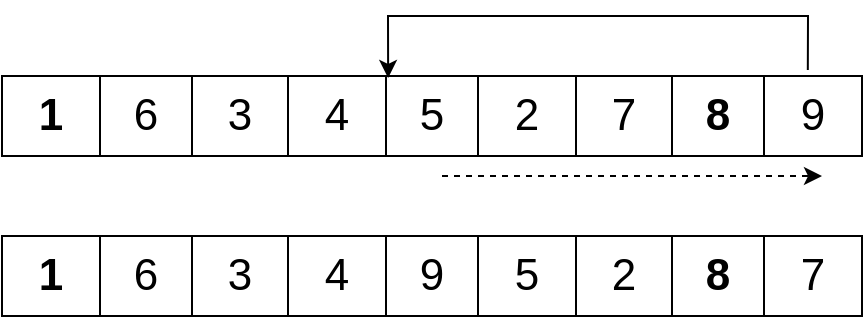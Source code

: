 <mxfile version="21.2.8" type="device">
  <diagram name="Страница 1" id="h9KY3-X_dU8ZTj3LkEQP">
    <mxGraphModel dx="591" dy="418" grid="1" gridSize="10" guides="1" tooltips="1" connect="1" arrows="1" fold="1" page="1" pageScale="1" pageWidth="827" pageHeight="1169" math="0" shadow="0">
      <root>
        <mxCell id="0" />
        <mxCell id="1" parent="0" />
        <mxCell id="TrCwPEuN4RtbwWNRDyOu-3" value="" style="shape=table;startSize=0;container=1;collapsible=0;childLayout=tableLayout;" parent="1" vertex="1">
          <mxGeometry x="260" y="230" width="430" height="40" as="geometry" />
        </mxCell>
        <mxCell id="TrCwPEuN4RtbwWNRDyOu-4" value="" style="shape=tableRow;horizontal=0;startSize=0;swimlaneHead=0;swimlaneBody=0;strokeColor=inherit;top=0;left=0;bottom=0;right=0;collapsible=0;dropTarget=0;fillColor=none;points=[[0,0.5],[1,0.5]];portConstraint=eastwest;" parent="TrCwPEuN4RtbwWNRDyOu-3" vertex="1">
          <mxGeometry width="430" height="40" as="geometry" />
        </mxCell>
        <mxCell id="TrCwPEuN4RtbwWNRDyOu-5" value="&lt;b&gt;1&lt;/b&gt;" style="shape=partialRectangle;html=1;whiteSpace=wrap;connectable=0;strokeColor=inherit;overflow=hidden;fillColor=none;top=0;left=0;bottom=0;right=0;pointerEvents=1;fontSize=22;" parent="TrCwPEuN4RtbwWNRDyOu-4" vertex="1">
          <mxGeometry width="49" height="40" as="geometry">
            <mxRectangle width="49" height="40" as="alternateBounds" />
          </mxGeometry>
        </mxCell>
        <mxCell id="TrCwPEuN4RtbwWNRDyOu-6" value="6" style="shape=partialRectangle;html=1;whiteSpace=wrap;connectable=0;strokeColor=inherit;overflow=hidden;fillColor=none;top=0;left=0;bottom=0;right=0;pointerEvents=1;fontSize=22;" parent="TrCwPEuN4RtbwWNRDyOu-4" vertex="1">
          <mxGeometry x="49" width="46" height="40" as="geometry">
            <mxRectangle width="46" height="40" as="alternateBounds" />
          </mxGeometry>
        </mxCell>
        <mxCell id="TrCwPEuN4RtbwWNRDyOu-7" value="3" style="shape=partialRectangle;html=1;whiteSpace=wrap;connectable=0;strokeColor=inherit;overflow=hidden;fillColor=none;top=0;left=0;bottom=0;right=0;pointerEvents=1;fontSize=22;" parent="TrCwPEuN4RtbwWNRDyOu-4" vertex="1">
          <mxGeometry x="95" width="48" height="40" as="geometry">
            <mxRectangle width="48" height="40" as="alternateBounds" />
          </mxGeometry>
        </mxCell>
        <mxCell id="TrCwPEuN4RtbwWNRDyOu-8" value="4" style="shape=partialRectangle;html=1;whiteSpace=wrap;connectable=0;strokeColor=inherit;overflow=hidden;fillColor=none;top=0;left=0;bottom=0;right=0;pointerEvents=1;fontSize=22;" parent="TrCwPEuN4RtbwWNRDyOu-4" vertex="1">
          <mxGeometry x="143" width="49" height="40" as="geometry">
            <mxRectangle width="49" height="40" as="alternateBounds" />
          </mxGeometry>
        </mxCell>
        <mxCell id="TrCwPEuN4RtbwWNRDyOu-9" value="5" style="shape=partialRectangle;html=1;whiteSpace=wrap;connectable=0;strokeColor=inherit;overflow=hidden;fillColor=none;top=0;left=0;bottom=0;right=0;pointerEvents=1;fontSize=22;" parent="TrCwPEuN4RtbwWNRDyOu-4" vertex="1">
          <mxGeometry x="192" width="46" height="40" as="geometry">
            <mxRectangle width="46" height="40" as="alternateBounds" />
          </mxGeometry>
        </mxCell>
        <mxCell id="TrCwPEuN4RtbwWNRDyOu-10" value="2" style="shape=partialRectangle;html=1;whiteSpace=wrap;connectable=0;strokeColor=inherit;overflow=hidden;fillColor=none;top=0;left=0;bottom=0;right=0;pointerEvents=1;fontSize=22;" parent="TrCwPEuN4RtbwWNRDyOu-4" vertex="1">
          <mxGeometry x="238" width="49" height="40" as="geometry">
            <mxRectangle width="49" height="40" as="alternateBounds" />
          </mxGeometry>
        </mxCell>
        <mxCell id="TrCwPEuN4RtbwWNRDyOu-11" value="7" style="shape=partialRectangle;html=1;whiteSpace=wrap;connectable=0;strokeColor=inherit;overflow=hidden;fillColor=none;top=0;left=0;bottom=0;right=0;pointerEvents=1;fontSize=22;" parent="TrCwPEuN4RtbwWNRDyOu-4" vertex="1">
          <mxGeometry x="287" width="48" height="40" as="geometry">
            <mxRectangle width="48" height="40" as="alternateBounds" />
          </mxGeometry>
        </mxCell>
        <mxCell id="TrCwPEuN4RtbwWNRDyOu-12" value="&lt;b&gt;8&lt;/b&gt;" style="shape=partialRectangle;html=1;whiteSpace=wrap;connectable=0;strokeColor=inherit;overflow=hidden;fillColor=none;top=0;left=0;bottom=0;right=0;pointerEvents=1;fontSize=22;" parent="TrCwPEuN4RtbwWNRDyOu-4" vertex="1">
          <mxGeometry x="335" width="46" height="40" as="geometry">
            <mxRectangle width="46" height="40" as="alternateBounds" />
          </mxGeometry>
        </mxCell>
        <mxCell id="TrCwPEuN4RtbwWNRDyOu-13" value="9" style="shape=partialRectangle;html=1;whiteSpace=wrap;connectable=0;strokeColor=inherit;overflow=hidden;fillColor=none;top=0;left=0;bottom=0;right=0;pointerEvents=1;fontSize=22;" parent="TrCwPEuN4RtbwWNRDyOu-4" vertex="1">
          <mxGeometry x="381" width="49" height="40" as="geometry">
            <mxRectangle width="49" height="40" as="alternateBounds" />
          </mxGeometry>
        </mxCell>
        <mxCell id="TrCwPEuN4RtbwWNRDyOu-27" value="" style="endArrow=classic;html=1;rounded=0;exitX=0.937;exitY=-0.075;exitDx=0;exitDy=0;exitPerimeter=0;entryX=0.449;entryY=0.025;entryDx=0;entryDy=0;entryPerimeter=0;" parent="TrCwPEuN4RtbwWNRDyOu-3" source="TrCwPEuN4RtbwWNRDyOu-4" target="TrCwPEuN4RtbwWNRDyOu-4" edge="1">
          <mxGeometry width="50" height="50" relative="1" as="geometry">
            <mxPoint x="260" y="-60" as="sourcePoint" />
            <mxPoint x="260" y="-50" as="targetPoint" />
            <Array as="points">
              <mxPoint x="403" y="-30" />
              <mxPoint x="193" y="-30" />
            </Array>
          </mxGeometry>
        </mxCell>
        <mxCell id="TrCwPEuN4RtbwWNRDyOu-14" value="" style="shape=table;startSize=0;container=1;collapsible=0;childLayout=tableLayout;" parent="1" vertex="1">
          <mxGeometry x="260" y="310" width="430" height="40" as="geometry" />
        </mxCell>
        <mxCell id="TrCwPEuN4RtbwWNRDyOu-15" value="" style="shape=tableRow;horizontal=0;startSize=0;swimlaneHead=0;swimlaneBody=0;strokeColor=inherit;top=0;left=0;bottom=0;right=0;collapsible=0;dropTarget=0;fillColor=none;points=[[0,0.5],[1,0.5]];portConstraint=eastwest;" parent="TrCwPEuN4RtbwWNRDyOu-14" vertex="1">
          <mxGeometry width="430" height="40" as="geometry" />
        </mxCell>
        <mxCell id="TrCwPEuN4RtbwWNRDyOu-16" value="&lt;b&gt;1&lt;/b&gt;" style="shape=partialRectangle;html=1;whiteSpace=wrap;connectable=0;strokeColor=inherit;overflow=hidden;fillColor=none;top=0;left=0;bottom=0;right=0;pointerEvents=1;fontSize=22;" parent="TrCwPEuN4RtbwWNRDyOu-15" vertex="1">
          <mxGeometry width="49" height="40" as="geometry">
            <mxRectangle width="49" height="40" as="alternateBounds" />
          </mxGeometry>
        </mxCell>
        <mxCell id="TrCwPEuN4RtbwWNRDyOu-17" value="6" style="shape=partialRectangle;html=1;whiteSpace=wrap;connectable=0;strokeColor=inherit;overflow=hidden;fillColor=none;top=0;left=0;bottom=0;right=0;pointerEvents=1;fontSize=22;" parent="TrCwPEuN4RtbwWNRDyOu-15" vertex="1">
          <mxGeometry x="49" width="46" height="40" as="geometry">
            <mxRectangle width="46" height="40" as="alternateBounds" />
          </mxGeometry>
        </mxCell>
        <mxCell id="TrCwPEuN4RtbwWNRDyOu-18" value="3" style="shape=partialRectangle;html=1;whiteSpace=wrap;connectable=0;strokeColor=inherit;overflow=hidden;fillColor=none;top=0;left=0;bottom=0;right=0;pointerEvents=1;fontSize=22;" parent="TrCwPEuN4RtbwWNRDyOu-15" vertex="1">
          <mxGeometry x="95" width="48" height="40" as="geometry">
            <mxRectangle width="48" height="40" as="alternateBounds" />
          </mxGeometry>
        </mxCell>
        <mxCell id="TrCwPEuN4RtbwWNRDyOu-19" value="4" style="shape=partialRectangle;html=1;whiteSpace=wrap;connectable=0;strokeColor=inherit;overflow=hidden;fillColor=none;top=0;left=0;bottom=0;right=0;pointerEvents=1;fontSize=22;" parent="TrCwPEuN4RtbwWNRDyOu-15" vertex="1">
          <mxGeometry x="143" width="49" height="40" as="geometry">
            <mxRectangle width="49" height="40" as="alternateBounds" />
          </mxGeometry>
        </mxCell>
        <mxCell id="TrCwPEuN4RtbwWNRDyOu-20" value="9" style="shape=partialRectangle;html=1;whiteSpace=wrap;connectable=0;strokeColor=inherit;overflow=hidden;fillColor=none;top=0;left=0;bottom=0;right=0;pointerEvents=1;fontSize=22;" parent="TrCwPEuN4RtbwWNRDyOu-15" vertex="1">
          <mxGeometry x="192" width="46" height="40" as="geometry">
            <mxRectangle width="46" height="40" as="alternateBounds" />
          </mxGeometry>
        </mxCell>
        <mxCell id="TrCwPEuN4RtbwWNRDyOu-21" value="5" style="shape=partialRectangle;html=1;whiteSpace=wrap;connectable=0;strokeColor=inherit;overflow=hidden;fillColor=none;top=0;left=0;bottom=0;right=0;pointerEvents=1;fontSize=22;" parent="TrCwPEuN4RtbwWNRDyOu-15" vertex="1">
          <mxGeometry x="238" width="49" height="40" as="geometry">
            <mxRectangle width="49" height="40" as="alternateBounds" />
          </mxGeometry>
        </mxCell>
        <mxCell id="TrCwPEuN4RtbwWNRDyOu-22" value="2" style="shape=partialRectangle;html=1;whiteSpace=wrap;connectable=0;strokeColor=inherit;overflow=hidden;fillColor=none;top=0;left=0;bottom=0;right=0;pointerEvents=1;fontSize=22;" parent="TrCwPEuN4RtbwWNRDyOu-15" vertex="1">
          <mxGeometry x="287" width="48" height="40" as="geometry">
            <mxRectangle width="48" height="40" as="alternateBounds" />
          </mxGeometry>
        </mxCell>
        <mxCell id="TrCwPEuN4RtbwWNRDyOu-23" value="&lt;b&gt;8&lt;/b&gt;" style="shape=partialRectangle;html=1;whiteSpace=wrap;connectable=0;strokeColor=inherit;overflow=hidden;fillColor=none;top=0;left=0;bottom=0;right=0;pointerEvents=1;fontSize=22;" parent="TrCwPEuN4RtbwWNRDyOu-15" vertex="1">
          <mxGeometry x="335" width="46" height="40" as="geometry">
            <mxRectangle width="46" height="40" as="alternateBounds" />
          </mxGeometry>
        </mxCell>
        <mxCell id="TrCwPEuN4RtbwWNRDyOu-24" value="7" style="shape=partialRectangle;html=1;whiteSpace=wrap;connectable=0;strokeColor=inherit;overflow=hidden;fillColor=none;top=0;left=0;bottom=0;right=0;pointerEvents=1;fontSize=22;" parent="TrCwPEuN4RtbwWNRDyOu-15" vertex="1">
          <mxGeometry x="381" width="49" height="40" as="geometry">
            <mxRectangle width="49" height="40" as="alternateBounds" />
          </mxGeometry>
        </mxCell>
        <mxCell id="TrCwPEuN4RtbwWNRDyOu-28" value="" style="endArrow=classic;html=1;rounded=0;dashed=1;" parent="1" edge="1">
          <mxGeometry width="50" height="50" relative="1" as="geometry">
            <mxPoint x="480" y="280" as="sourcePoint" />
            <mxPoint x="670" y="280" as="targetPoint" />
          </mxGeometry>
        </mxCell>
      </root>
    </mxGraphModel>
  </diagram>
</mxfile>
